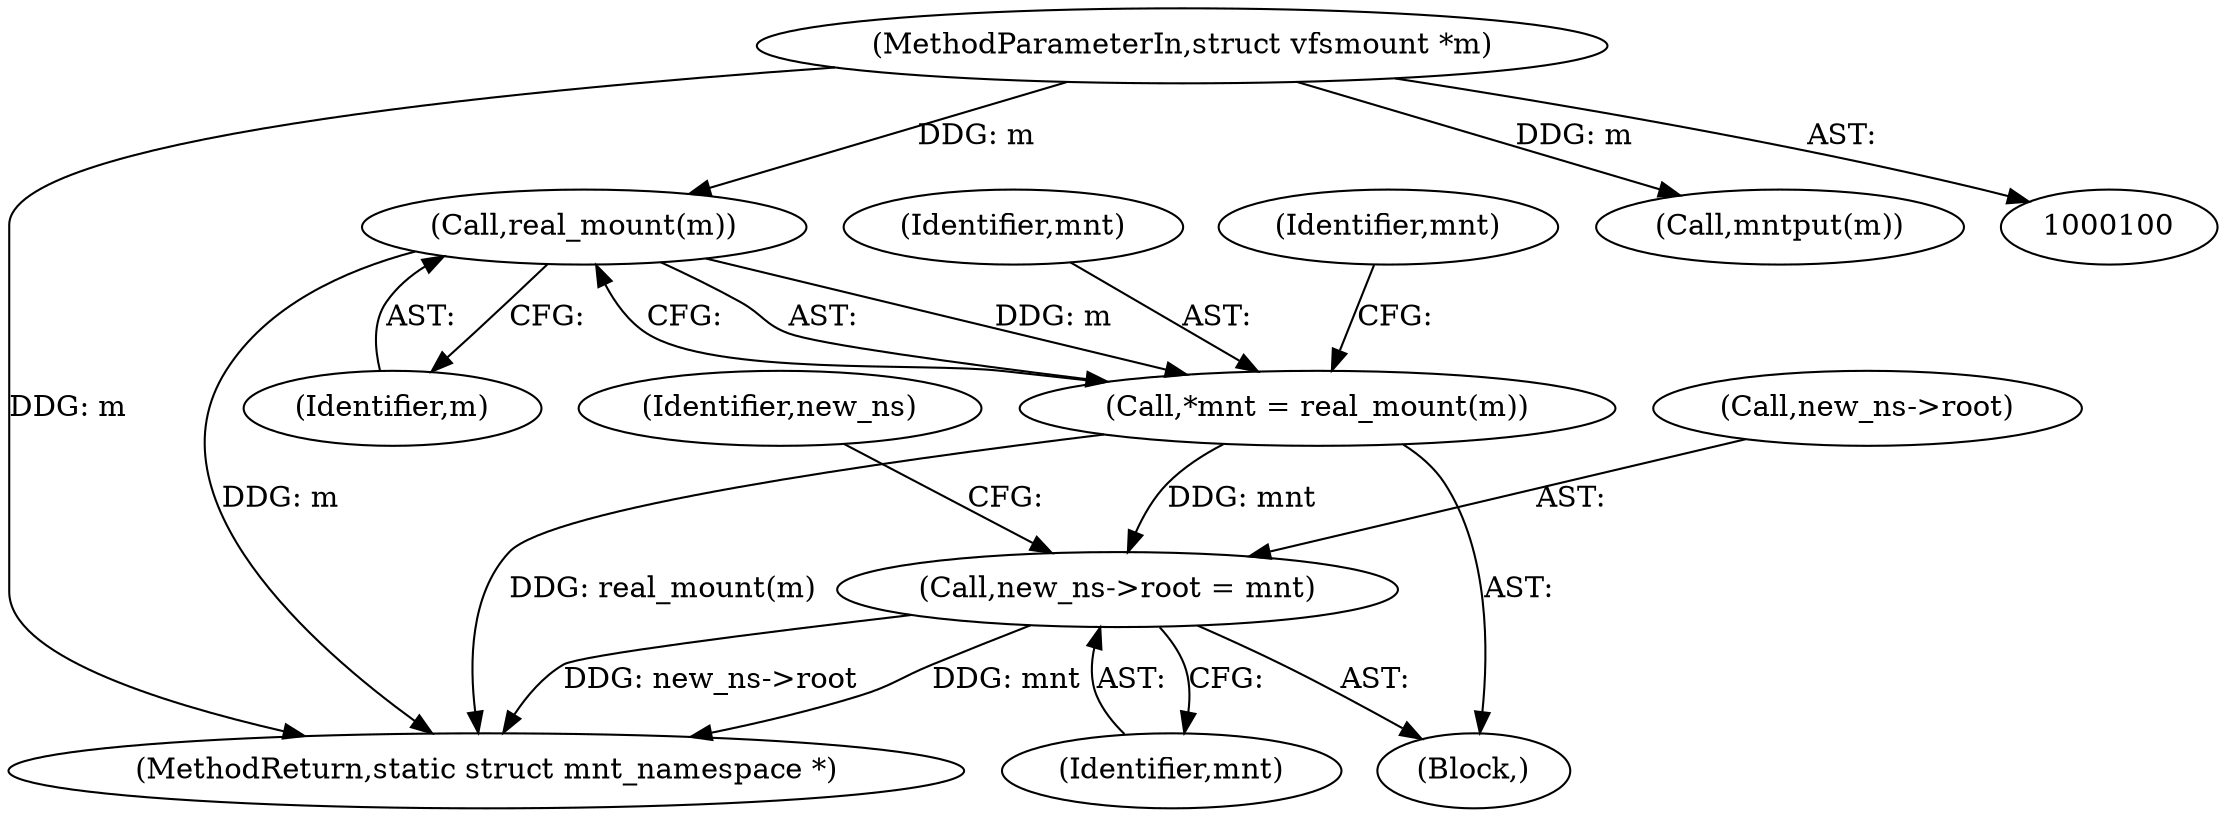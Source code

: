 digraph "0_linux_d29216842a85c7970c536108e093963f02714498_3@pointer" {
"1000117" [label="(Call,real_mount(m))"];
"1000101" [label="(MethodParameterIn,struct vfsmount *m)"];
"1000115" [label="(Call,*mnt = real_mount(m))"];
"1000124" [label="(Call,new_ns->root = mnt)"];
"1000118" [label="(Identifier,m)"];
"1000148" [label="(MethodReturn,static struct mnt_namespace *)"];
"1000113" [label="(Block,)"];
"1000125" [label="(Call,new_ns->root)"];
"1000101" [label="(MethodParameterIn,struct vfsmount *m)"];
"1000131" [label="(Identifier,new_ns)"];
"1000117" [label="(Call,real_mount(m))"];
"1000144" [label="(Call,mntput(m))"];
"1000128" [label="(Identifier,mnt)"];
"1000124" [label="(Call,new_ns->root = mnt)"];
"1000115" [label="(Call,*mnt = real_mount(m))"];
"1000121" [label="(Identifier,mnt)"];
"1000116" [label="(Identifier,mnt)"];
"1000117" -> "1000115"  [label="AST: "];
"1000117" -> "1000118"  [label="CFG: "];
"1000118" -> "1000117"  [label="AST: "];
"1000115" -> "1000117"  [label="CFG: "];
"1000117" -> "1000148"  [label="DDG: m"];
"1000117" -> "1000115"  [label="DDG: m"];
"1000101" -> "1000117"  [label="DDG: m"];
"1000101" -> "1000100"  [label="AST: "];
"1000101" -> "1000148"  [label="DDG: m"];
"1000101" -> "1000144"  [label="DDG: m"];
"1000115" -> "1000113"  [label="AST: "];
"1000116" -> "1000115"  [label="AST: "];
"1000121" -> "1000115"  [label="CFG: "];
"1000115" -> "1000148"  [label="DDG: real_mount(m)"];
"1000115" -> "1000124"  [label="DDG: mnt"];
"1000124" -> "1000113"  [label="AST: "];
"1000124" -> "1000128"  [label="CFG: "];
"1000125" -> "1000124"  [label="AST: "];
"1000128" -> "1000124"  [label="AST: "];
"1000131" -> "1000124"  [label="CFG: "];
"1000124" -> "1000148"  [label="DDG: new_ns->root"];
"1000124" -> "1000148"  [label="DDG: mnt"];
}
